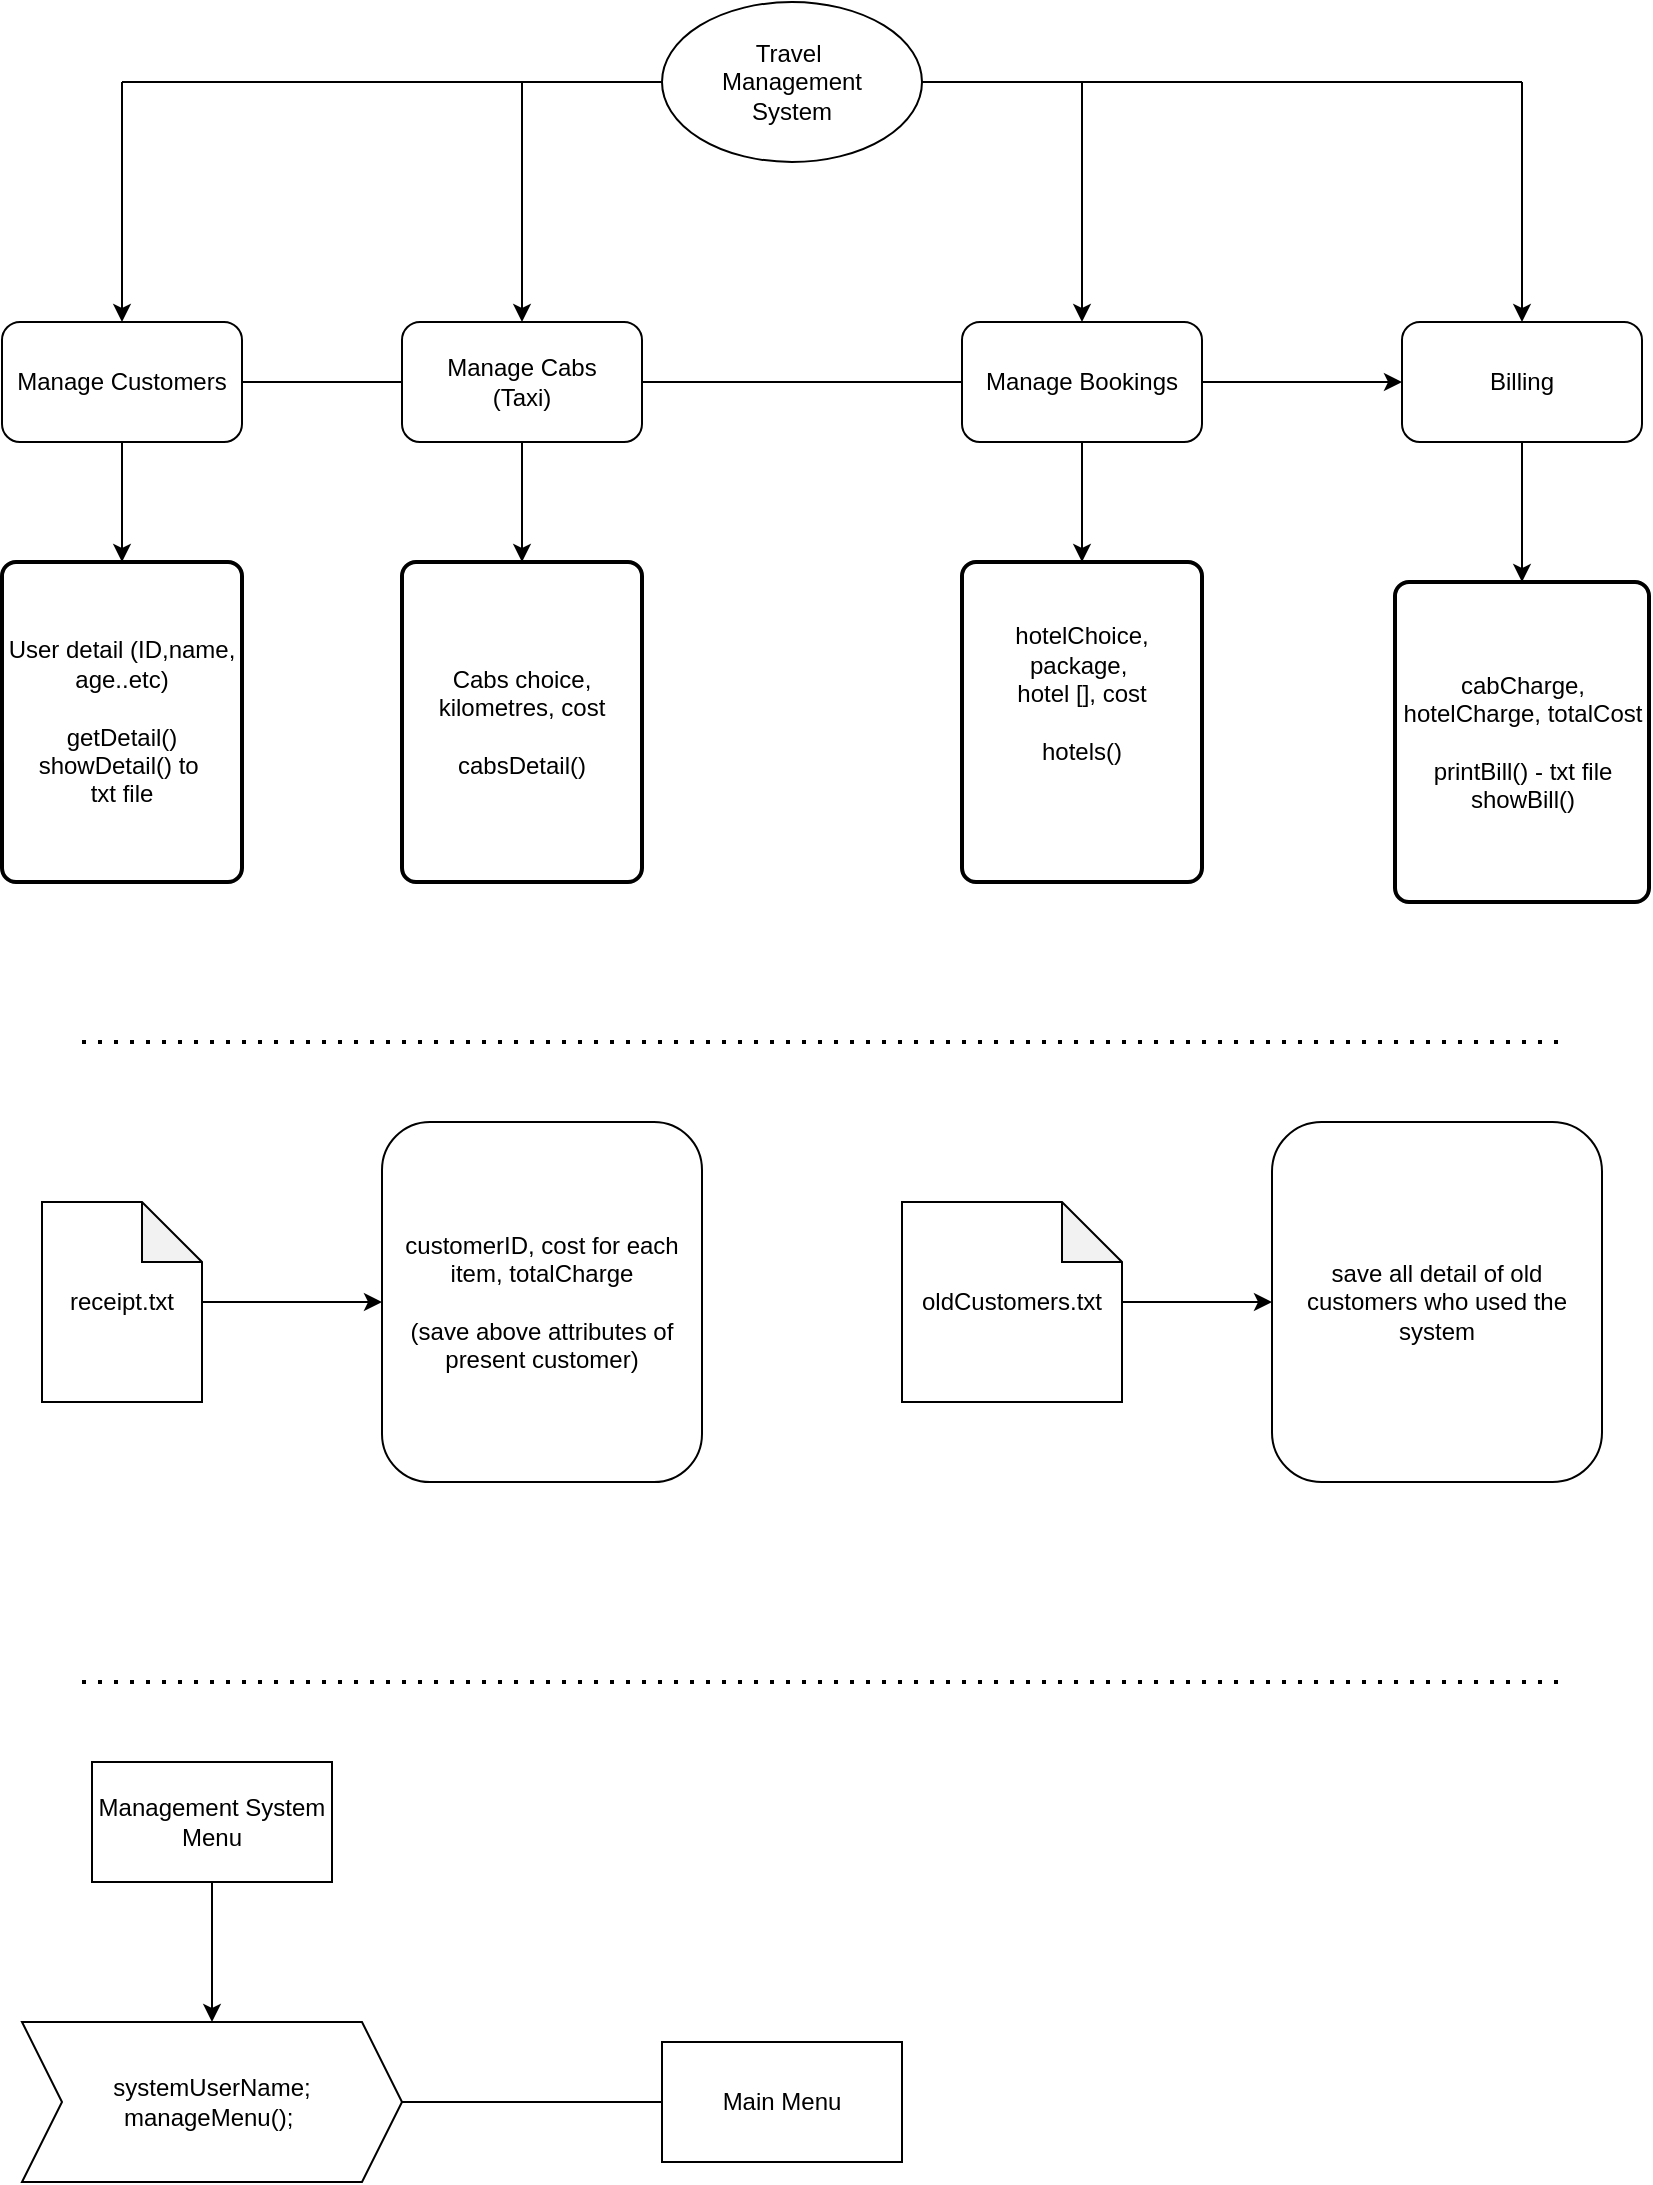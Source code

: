 <mxfile version="24.4.4" type="device">
  <diagram name="Trang-1" id="1Rvnuqxb2qKW-ZS1dRXw">
    <mxGraphModel dx="2140" dy="706" grid="1" gridSize="10" guides="1" tooltips="1" connect="1" arrows="1" fold="1" page="1" pageScale="1" pageWidth="827" pageHeight="1169" math="0" shadow="0">
      <root>
        <mxCell id="0" />
        <mxCell id="1" parent="0" />
        <mxCell id="Qz8t4njGLXkgyJiMcpQb-1" value="Travel&amp;nbsp;&lt;div&gt;Management&lt;/div&gt;&lt;div&gt;System&lt;/div&gt;" style="ellipse;whiteSpace=wrap;html=1;" vertex="1" parent="1">
          <mxGeometry x="330" y="40" width="130" height="80" as="geometry" />
        </mxCell>
        <mxCell id="Qz8t4njGLXkgyJiMcpQb-21" value="" style="edgeStyle=orthogonalEdgeStyle;rounded=0;orthogonalLoop=1;jettySize=auto;html=1;" edge="1" parent="1" source="Qz8t4njGLXkgyJiMcpQb-2" target="Qz8t4njGLXkgyJiMcpQb-17">
          <mxGeometry relative="1" as="geometry" />
        </mxCell>
        <mxCell id="Qz8t4njGLXkgyJiMcpQb-2" value="Manage Customers" style="rounded=1;whiteSpace=wrap;html=1;" vertex="1" parent="1">
          <mxGeometry y="200" width="120" height="60" as="geometry" />
        </mxCell>
        <mxCell id="Qz8t4njGLXkgyJiMcpQb-24" value="" style="edgeStyle=orthogonalEdgeStyle;rounded=0;orthogonalLoop=1;jettySize=auto;html=1;" edge="1" parent="1" source="Qz8t4njGLXkgyJiMcpQb-3" target="Qz8t4njGLXkgyJiMcpQb-20">
          <mxGeometry relative="1" as="geometry" />
        </mxCell>
        <mxCell id="Qz8t4njGLXkgyJiMcpQb-3" value="Billing" style="rounded=1;whiteSpace=wrap;html=1;" vertex="1" parent="1">
          <mxGeometry x="700" y="200" width="120" height="60" as="geometry" />
        </mxCell>
        <mxCell id="Qz8t4njGLXkgyJiMcpQb-23" value="" style="edgeStyle=orthogonalEdgeStyle;rounded=0;orthogonalLoop=1;jettySize=auto;html=1;" edge="1" parent="1" source="Qz8t4njGLXkgyJiMcpQb-4" target="Qz8t4njGLXkgyJiMcpQb-19">
          <mxGeometry relative="1" as="geometry" />
        </mxCell>
        <mxCell id="Qz8t4njGLXkgyJiMcpQb-4" value="Manage Bookings" style="rounded=1;whiteSpace=wrap;html=1;" vertex="1" parent="1">
          <mxGeometry x="480" y="200" width="120" height="60" as="geometry" />
        </mxCell>
        <mxCell id="Qz8t4njGLXkgyJiMcpQb-22" value="" style="edgeStyle=orthogonalEdgeStyle;rounded=0;orthogonalLoop=1;jettySize=auto;html=1;" edge="1" parent="1" source="Qz8t4njGLXkgyJiMcpQb-5" target="Qz8t4njGLXkgyJiMcpQb-18">
          <mxGeometry relative="1" as="geometry" />
        </mxCell>
        <mxCell id="Qz8t4njGLXkgyJiMcpQb-5" value="Manage Cabs&lt;div&gt;(Taxi)&lt;/div&gt;" style="rounded=1;whiteSpace=wrap;html=1;" vertex="1" parent="1">
          <mxGeometry x="200" y="200" width="120" height="60" as="geometry" />
        </mxCell>
        <mxCell id="Qz8t4njGLXkgyJiMcpQb-8" value="" style="endArrow=none;html=1;rounded=0;entryX=0;entryY=0.5;entryDx=0;entryDy=0;" edge="1" parent="1" target="Qz8t4njGLXkgyJiMcpQb-1">
          <mxGeometry width="50" height="50" relative="1" as="geometry">
            <mxPoint x="60" y="80" as="sourcePoint" />
            <mxPoint x="570" y="290" as="targetPoint" />
          </mxGeometry>
        </mxCell>
        <mxCell id="Qz8t4njGLXkgyJiMcpQb-9" value="" style="endArrow=none;html=1;rounded=0;entryX=1;entryY=0.5;entryDx=0;entryDy=0;" edge="1" parent="1" target="Qz8t4njGLXkgyJiMcpQb-1">
          <mxGeometry width="50" height="50" relative="1" as="geometry">
            <mxPoint x="760" y="80" as="sourcePoint" />
            <mxPoint x="570" y="290" as="targetPoint" />
          </mxGeometry>
        </mxCell>
        <mxCell id="Qz8t4njGLXkgyJiMcpQb-10" value="" style="endArrow=classic;html=1;rounded=0;entryX=0.5;entryY=0;entryDx=0;entryDy=0;" edge="1" parent="1" target="Qz8t4njGLXkgyJiMcpQb-2">
          <mxGeometry width="50" height="50" relative="1" as="geometry">
            <mxPoint x="60" y="80" as="sourcePoint" />
            <mxPoint x="470" y="270" as="targetPoint" />
          </mxGeometry>
        </mxCell>
        <mxCell id="Qz8t4njGLXkgyJiMcpQb-11" value="" style="endArrow=classic;html=1;rounded=0;entryX=0.5;entryY=0;entryDx=0;entryDy=0;" edge="1" parent="1" target="Qz8t4njGLXkgyJiMcpQb-5">
          <mxGeometry width="50" height="50" relative="1" as="geometry">
            <mxPoint x="260" y="80" as="sourcePoint" />
            <mxPoint x="570" y="290" as="targetPoint" />
          </mxGeometry>
        </mxCell>
        <mxCell id="Qz8t4njGLXkgyJiMcpQb-12" value="" style="endArrow=classic;html=1;rounded=0;entryX=0.5;entryY=0;entryDx=0;entryDy=0;" edge="1" parent="1" target="Qz8t4njGLXkgyJiMcpQb-4">
          <mxGeometry width="50" height="50" relative="1" as="geometry">
            <mxPoint x="540" y="80" as="sourcePoint" />
            <mxPoint x="570" y="290" as="targetPoint" />
          </mxGeometry>
        </mxCell>
        <mxCell id="Qz8t4njGLXkgyJiMcpQb-13" value="" style="endArrow=classic;html=1;rounded=0;entryX=0.5;entryY=0;entryDx=0;entryDy=0;" edge="1" parent="1" target="Qz8t4njGLXkgyJiMcpQb-3">
          <mxGeometry width="50" height="50" relative="1" as="geometry">
            <mxPoint x="760" y="80" as="sourcePoint" />
            <mxPoint x="570" y="290" as="targetPoint" />
          </mxGeometry>
        </mxCell>
        <mxCell id="Qz8t4njGLXkgyJiMcpQb-14" value="" style="endArrow=none;html=1;rounded=0;exitX=1;exitY=0.5;exitDx=0;exitDy=0;entryX=0;entryY=0.5;entryDx=0;entryDy=0;" edge="1" parent="1" source="Qz8t4njGLXkgyJiMcpQb-2" target="Qz8t4njGLXkgyJiMcpQb-5">
          <mxGeometry width="50" height="50" relative="1" as="geometry">
            <mxPoint x="520" y="340" as="sourcePoint" />
            <mxPoint x="570" y="290" as="targetPoint" />
          </mxGeometry>
        </mxCell>
        <mxCell id="Qz8t4njGLXkgyJiMcpQb-15" value="" style="endArrow=none;html=1;rounded=0;exitX=1;exitY=0.5;exitDx=0;exitDy=0;entryX=0;entryY=0.5;entryDx=0;entryDy=0;" edge="1" parent="1" source="Qz8t4njGLXkgyJiMcpQb-5" target="Qz8t4njGLXkgyJiMcpQb-4">
          <mxGeometry width="50" height="50" relative="1" as="geometry">
            <mxPoint x="520" y="340" as="sourcePoint" />
            <mxPoint x="470" y="240" as="targetPoint" />
          </mxGeometry>
        </mxCell>
        <mxCell id="Qz8t4njGLXkgyJiMcpQb-16" value="" style="endArrow=classic;html=1;rounded=0;exitX=1;exitY=0.5;exitDx=0;exitDy=0;entryX=0;entryY=0.5;entryDx=0;entryDy=0;" edge="1" parent="1" source="Qz8t4njGLXkgyJiMcpQb-4" target="Qz8t4njGLXkgyJiMcpQb-3">
          <mxGeometry width="50" height="50" relative="1" as="geometry">
            <mxPoint x="520" y="340" as="sourcePoint" />
            <mxPoint x="570" y="290" as="targetPoint" />
          </mxGeometry>
        </mxCell>
        <mxCell id="Qz8t4njGLXkgyJiMcpQb-17" value="User detail (ID,name, age..etc)&lt;div&gt;&lt;br&gt;&lt;/div&gt;&lt;div&gt;getDetail()&lt;/div&gt;&lt;div&gt;showDetail() to&amp;nbsp;&lt;/div&gt;&lt;div&gt;txt file&lt;/div&gt;" style="rounded=1;whiteSpace=wrap;html=1;absoluteArcSize=1;arcSize=14;strokeWidth=2;" vertex="1" parent="1">
          <mxGeometry y="320" width="120" height="160" as="geometry" />
        </mxCell>
        <mxCell id="Qz8t4njGLXkgyJiMcpQb-18" value="Cabs choice, kilometres, cost&lt;div&gt;&lt;br&gt;&lt;/div&gt;&lt;div&gt;cabsDetail()&lt;/div&gt;" style="rounded=1;whiteSpace=wrap;html=1;absoluteArcSize=1;arcSize=14;strokeWidth=2;" vertex="1" parent="1">
          <mxGeometry x="200" y="320" width="120" height="160" as="geometry" />
        </mxCell>
        <mxCell id="Qz8t4njGLXkgyJiMcpQb-19" value="hotelChoice, package,&amp;nbsp;&lt;div&gt;hotel [], cost&lt;/div&gt;&lt;div&gt;&lt;br&gt;&lt;/div&gt;&lt;div&gt;hotels()&lt;br&gt;&lt;div&gt;&lt;br&gt;&lt;/div&gt;&lt;div&gt;&amp;nbsp;&lt;/div&gt;&lt;/div&gt;" style="rounded=1;whiteSpace=wrap;html=1;absoluteArcSize=1;arcSize=14;strokeWidth=2;" vertex="1" parent="1">
          <mxGeometry x="480" y="320" width="120" height="160" as="geometry" />
        </mxCell>
        <mxCell id="Qz8t4njGLXkgyJiMcpQb-20" value="cabCharge, hotelCharge, totalCost&lt;div&gt;&lt;br&gt;&lt;/div&gt;&lt;div&gt;printBill() - txt file&lt;/div&gt;&lt;div&gt;showBill()&lt;/div&gt;" style="rounded=1;whiteSpace=wrap;html=1;absoluteArcSize=1;arcSize=14;strokeWidth=2;" vertex="1" parent="1">
          <mxGeometry x="696.5" y="330" width="127" height="160" as="geometry" />
        </mxCell>
        <mxCell id="Qz8t4njGLXkgyJiMcpQb-25" value="" style="endArrow=none;dashed=1;html=1;dashPattern=1 3;strokeWidth=2;rounded=0;" edge="1" parent="1">
          <mxGeometry width="50" height="50" relative="1" as="geometry">
            <mxPoint x="40" y="560" as="sourcePoint" />
            <mxPoint x="780" y="560" as="targetPoint" />
          </mxGeometry>
        </mxCell>
        <mxCell id="Qz8t4njGLXkgyJiMcpQb-30" value="" style="edgeStyle=orthogonalEdgeStyle;rounded=0;orthogonalLoop=1;jettySize=auto;html=1;" edge="1" parent="1" source="Qz8t4njGLXkgyJiMcpQb-26" target="Qz8t4njGLXkgyJiMcpQb-29">
          <mxGeometry relative="1" as="geometry" />
        </mxCell>
        <mxCell id="Qz8t4njGLXkgyJiMcpQb-26" value="receipt.txt" style="shape=note;whiteSpace=wrap;html=1;backgroundOutline=1;darkOpacity=0.05;" vertex="1" parent="1">
          <mxGeometry x="20" y="640" width="80" height="100" as="geometry" />
        </mxCell>
        <mxCell id="Qz8t4njGLXkgyJiMcpQb-29" value="customerID, cost for each item, totalCharge&lt;div&gt;&lt;br&gt;&lt;/div&gt;&lt;div&gt;(save above attributes of present customer)&lt;/div&gt;" style="rounded=1;whiteSpace=wrap;html=1;" vertex="1" parent="1">
          <mxGeometry x="190" y="600" width="160" height="180" as="geometry" />
        </mxCell>
        <mxCell id="Qz8t4njGLXkgyJiMcpQb-34" value="" style="edgeStyle=orthogonalEdgeStyle;rounded=0;orthogonalLoop=1;jettySize=auto;html=1;" edge="1" parent="1" source="Qz8t4njGLXkgyJiMcpQb-32" target="Qz8t4njGLXkgyJiMcpQb-33">
          <mxGeometry relative="1" as="geometry" />
        </mxCell>
        <mxCell id="Qz8t4njGLXkgyJiMcpQb-32" value="oldCustomers.txt" style="shape=note;whiteSpace=wrap;html=1;backgroundOutline=1;darkOpacity=0.05;" vertex="1" parent="1">
          <mxGeometry x="450" y="640" width="110" height="100" as="geometry" />
        </mxCell>
        <mxCell id="Qz8t4njGLXkgyJiMcpQb-33" value="save all detail of old customers who used the system" style="rounded=1;whiteSpace=wrap;html=1;" vertex="1" parent="1">
          <mxGeometry x="635" y="600" width="165" height="180" as="geometry" />
        </mxCell>
        <mxCell id="Qz8t4njGLXkgyJiMcpQb-35" value="" style="endArrow=none;dashed=1;html=1;dashPattern=1 3;strokeWidth=2;rounded=0;" edge="1" parent="1">
          <mxGeometry width="50" height="50" relative="1" as="geometry">
            <mxPoint x="40" y="880" as="sourcePoint" />
            <mxPoint x="780" y="880" as="targetPoint" />
          </mxGeometry>
        </mxCell>
        <mxCell id="Qz8t4njGLXkgyJiMcpQb-48" value="" style="edgeStyle=orthogonalEdgeStyle;rounded=0;orthogonalLoop=1;jettySize=auto;html=1;" edge="1" parent="1" source="Qz8t4njGLXkgyJiMcpQb-36" target="Qz8t4njGLXkgyJiMcpQb-47">
          <mxGeometry relative="1" as="geometry" />
        </mxCell>
        <mxCell id="Qz8t4njGLXkgyJiMcpQb-36" value="Management System Menu" style="rounded=0;whiteSpace=wrap;html=1;" vertex="1" parent="1">
          <mxGeometry x="45" y="920" width="120" height="60" as="geometry" />
        </mxCell>
        <mxCell id="Qz8t4njGLXkgyJiMcpQb-47" value="systemUserName;&lt;div&gt;manageMenu();&amp;nbsp;&lt;/div&gt;" style="shape=step;perimeter=stepPerimeter;whiteSpace=wrap;html=1;fixedSize=1;rounded=0;" vertex="1" parent="1">
          <mxGeometry x="10" y="1050" width="190" height="80" as="geometry" />
        </mxCell>
        <mxCell id="Qz8t4njGLXkgyJiMcpQb-49" value="Main Menu" style="rounded=0;whiteSpace=wrap;html=1;" vertex="1" parent="1">
          <mxGeometry x="330" y="1060" width="120" height="60" as="geometry" />
        </mxCell>
        <mxCell id="Qz8t4njGLXkgyJiMcpQb-50" value="" style="endArrow=none;html=1;rounded=0;exitX=1;exitY=0.5;exitDx=0;exitDy=0;entryX=0;entryY=0.5;entryDx=0;entryDy=0;" edge="1" parent="1" source="Qz8t4njGLXkgyJiMcpQb-47" target="Qz8t4njGLXkgyJiMcpQb-49">
          <mxGeometry width="50" height="50" relative="1" as="geometry">
            <mxPoint x="540" y="930" as="sourcePoint" />
            <mxPoint x="590" y="880" as="targetPoint" />
          </mxGeometry>
        </mxCell>
      </root>
    </mxGraphModel>
  </diagram>
</mxfile>
